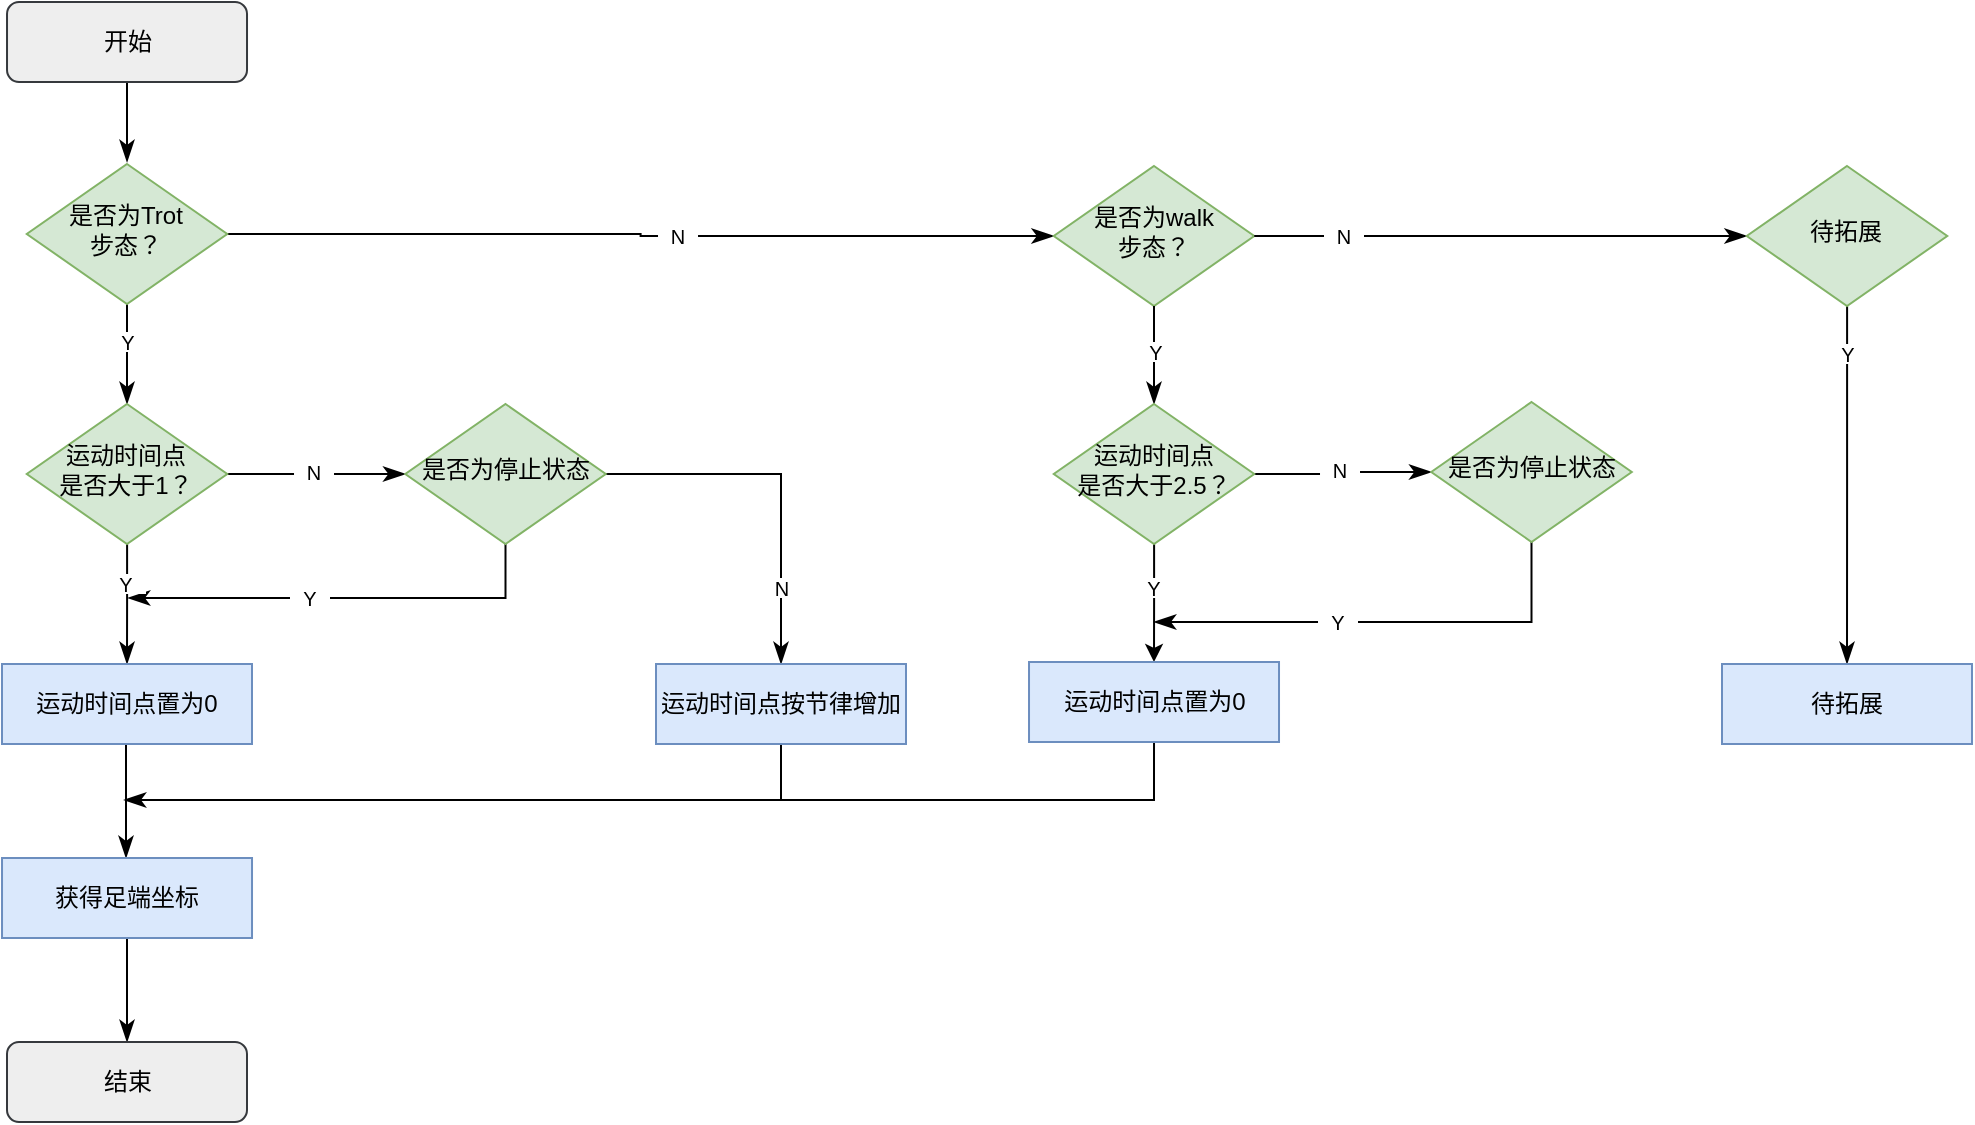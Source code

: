 <mxfile version="22.1.11" type="github">
  <diagram id="C5RBs43oDa-KdzZeNtuy" name="Page-1">
    <mxGraphModel dx="1194" dy="639" grid="1" gridSize="1" guides="1" tooltips="1" connect="1" arrows="1" fold="1" page="1" pageScale="1" pageWidth="2339" pageHeight="3300" math="0" shadow="0">
      <root>
        <mxCell id="WIyWlLk6GJQsqaUBKTNV-0" />
        <mxCell id="WIyWlLk6GJQsqaUBKTNV-1" parent="WIyWlLk6GJQsqaUBKTNV-0" />
        <mxCell id="u2uPQxLEzmJWIRdmgsjw-0" value="" style="rounded=0;html=1;jettySize=auto;orthogonalLoop=1;fontSize=11;endArrow=classicThin;endFill=1;endSize=8;strokeWidth=1;shadow=0;labelBackgroundColor=none;edgeStyle=orthogonalEdgeStyle;movable=1;resizable=1;rotatable=1;deletable=1;editable=1;locked=0;connectable=1;" parent="WIyWlLk6GJQsqaUBKTNV-1" source="u2uPQxLEzmJWIRdmgsjw-1" edge="1">
          <mxGeometry relative="1" as="geometry">
            <mxPoint x="72.51" y="127" as="targetPoint" />
          </mxGeometry>
        </mxCell>
        <mxCell id="u2uPQxLEzmJWIRdmgsjw-1" value="开始" style="rounded=1;whiteSpace=wrap;html=1;fontSize=12;glass=0;strokeWidth=1;shadow=0;fillColor=#eeeeee;strokeColor=#36393d;" parent="WIyWlLk6GJQsqaUBKTNV-1" vertex="1">
          <mxGeometry x="12.51" y="47" width="120" height="40" as="geometry" />
        </mxCell>
        <mxCell id="u2uPQxLEzmJWIRdmgsjw-5" value="" style="rounded=0;html=1;jettySize=auto;orthogonalLoop=1;fontSize=11;endArrow=classicThin;endFill=1;endSize=8;strokeWidth=1;shadow=0;labelBackgroundColor=none;edgeStyle=orthogonalEdgeStyle;movable=1;resizable=1;rotatable=1;deletable=1;editable=1;locked=0;connectable=1;exitX=0.5;exitY=1;exitDx=0;exitDy=0;entryX=0.5;entryY=0;entryDx=0;entryDy=0;" parent="WIyWlLk6GJQsqaUBKTNV-1" edge="1" target="u2uPQxLEzmJWIRdmgsjw-53" source="u2uPQxLEzmJWIRdmgsjw-8">
          <mxGeometry relative="1" as="geometry">
            <mxPoint x="72.51" y="200" as="sourcePoint" />
            <mxPoint x="72.51" y="250" as="targetPoint" />
          </mxGeometry>
        </mxCell>
        <mxCell id="u2uPQxLEzmJWIRdmgsjw-32" value="" style="edgeStyle=orthogonalEdgeStyle;rounded=0;orthogonalLoop=1;jettySize=auto;html=1;entryX=0;entryY=0.5;entryDx=0;entryDy=0;endArrow=classicThin;endFill=1;endSize=8;" parent="WIyWlLk6GJQsqaUBKTNV-1" source="u2uPQxLEzmJWIRdmgsjw-8" target="u2uPQxLEzmJWIRdmgsjw-40" edge="1">
          <mxGeometry relative="1" as="geometry">
            <mxPoint x="561" y="163" as="targetPoint" />
          </mxGeometry>
        </mxCell>
        <mxCell id="u2uPQxLEzmJWIRdmgsjw-8" value="&lt;font style=&quot;font-size: 12px;&quot;&gt;是否为Trot&lt;br&gt;步态？&lt;/font&gt;" style="rhombus;whiteSpace=wrap;html=1;shadow=0;fontFamily=Helvetica;fontSize=12;align=center;strokeWidth=1;spacing=6;spacingTop=-4;fillColor=#d5e8d4;strokeColor=#82b366;" parent="WIyWlLk6GJQsqaUBKTNV-1" vertex="1">
          <mxGeometry x="22.38" y="128" width="100.25" height="70" as="geometry" />
        </mxCell>
        <mxCell id="u2uPQxLEzmJWIRdmgsjw-15" value="&lt;font style=&quot;font-size: 10px;&quot;&gt;N&lt;/font&gt;" style="text;html=1;strokeColor=none;fillColor=default;align=center;verticalAlign=middle;whiteSpace=wrap;rounded=0;" parent="WIyWlLk6GJQsqaUBKTNV-1" vertex="1">
          <mxGeometry x="338.01" y="159" width="20" height="10" as="geometry" />
        </mxCell>
        <mxCell id="u2uPQxLEzmJWIRdmgsjw-20" value="&lt;font style=&quot;font-size: 10px;&quot;&gt;Y&lt;/font&gt;" style="text;html=1;strokeColor=none;fillColor=default;align=center;verticalAlign=middle;whiteSpace=wrap;rounded=0;" parent="WIyWlLk6GJQsqaUBKTNV-1" vertex="1">
          <mxGeometry x="63" y="212" width="20" height="10" as="geometry" />
        </mxCell>
        <mxCell id="u2uPQxLEzmJWIRdmgsjw-40" value="&lt;font style=&quot;font-size: 12px;&quot;&gt;是否为walk&lt;br&gt;步态？&lt;/font&gt;" style="rhombus;whiteSpace=wrap;html=1;shadow=0;fontFamily=Helvetica;fontSize=12;align=center;strokeWidth=1;spacing=6;spacingTop=-4;fillColor=#d5e8d4;strokeColor=#82b366;" parent="WIyWlLk6GJQsqaUBKTNV-1" vertex="1">
          <mxGeometry x="535.88" y="129" width="100.25" height="70" as="geometry" />
        </mxCell>
        <mxCell id="u2uPQxLEzmJWIRdmgsjw-45" value="" style="edgeStyle=orthogonalEdgeStyle;rounded=0;orthogonalLoop=1;jettySize=auto;html=1;entryX=0;entryY=0.5;entryDx=0;entryDy=0;exitX=1;exitY=0.5;exitDx=0;exitDy=0;endSize=8;endArrow=classicThin;endFill=1;" parent="WIyWlLk6GJQsqaUBKTNV-1" target="u2uPQxLEzmJWIRdmgsjw-49" edge="1" source="u2uPQxLEzmJWIRdmgsjw-40">
          <mxGeometry relative="1" as="geometry">
            <mxPoint x="634" y="163" as="sourcePoint" />
            <mxPoint x="721" y="163" as="targetPoint" />
          </mxGeometry>
        </mxCell>
        <mxCell id="u2uPQxLEzmJWIRdmgsjw-46" value="&lt;font style=&quot;font-size: 10px;&quot;&gt;N&lt;/font&gt;" style="text;html=1;strokeColor=none;fillColor=default;align=center;verticalAlign=middle;whiteSpace=wrap;rounded=0;" parent="WIyWlLk6GJQsqaUBKTNV-1" vertex="1">
          <mxGeometry x="671" y="159" width="20" height="10" as="geometry" />
        </mxCell>
        <mxCell id="u2uPQxLEzmJWIRdmgsjw-52" value="" style="edgeStyle=orthogonalEdgeStyle;rounded=0;orthogonalLoop=1;jettySize=auto;html=1;endSize=8;endArrow=classicThin;endFill=1;" parent="WIyWlLk6GJQsqaUBKTNV-1" source="u2uPQxLEzmJWIRdmgsjw-49" target="u2uPQxLEzmJWIRdmgsjw-51" edge="1">
          <mxGeometry relative="1" as="geometry" />
        </mxCell>
        <mxCell id="u2uPQxLEzmJWIRdmgsjw-49" value="待拓展" style="rhombus;whiteSpace=wrap;html=1;shadow=0;fontFamily=Helvetica;fontSize=12;align=center;strokeWidth=1;spacing=6;spacingTop=-4;fillColor=#d5e8d4;strokeColor=#82b366;" parent="WIyWlLk6GJQsqaUBKTNV-1" vertex="1">
          <mxGeometry x="882.38" y="129" width="100.25" height="70" as="geometry" />
        </mxCell>
        <mxCell id="u2uPQxLEzmJWIRdmgsjw-51" value="待拓展" style="rounded=0;whiteSpace=wrap;html=1;fillColor=#dae8fc;strokeColor=#6c8ebf;" parent="WIyWlLk6GJQsqaUBKTNV-1" vertex="1">
          <mxGeometry x="870.0" y="378" width="125" height="40" as="geometry" />
        </mxCell>
        <mxCell id="u2uPQxLEzmJWIRdmgsjw-55" value="" style="edgeStyle=orthogonalEdgeStyle;rounded=0;orthogonalLoop=1;jettySize=auto;html=1;endArrow=classicThin;endFill=1;endSize=8;" parent="WIyWlLk6GJQsqaUBKTNV-1" source="u2uPQxLEzmJWIRdmgsjw-53" target="u2uPQxLEzmJWIRdmgsjw-54" edge="1">
          <mxGeometry relative="1" as="geometry" />
        </mxCell>
        <mxCell id="u2uPQxLEzmJWIRdmgsjw-58" value="" style="edgeStyle=orthogonalEdgeStyle;rounded=0;orthogonalLoop=1;jettySize=auto;html=1;endArrow=classicThin;endFill=1;endSize=8;" parent="WIyWlLk6GJQsqaUBKTNV-1" source="u2uPQxLEzmJWIRdmgsjw-53" target="u2uPQxLEzmJWIRdmgsjw-57" edge="1">
          <mxGeometry relative="1" as="geometry" />
        </mxCell>
        <mxCell id="u2uPQxLEzmJWIRdmgsjw-53" value="&lt;font style=&quot;font-size: 12px;&quot;&gt;运动时间点&lt;br&gt;是否大于1？&lt;/font&gt;" style="rhombus;whiteSpace=wrap;html=1;shadow=0;fontFamily=Helvetica;fontSize=12;align=center;strokeWidth=1;spacing=6;spacingTop=-4;fillColor=#d5e8d4;strokeColor=#82b366;" parent="WIyWlLk6GJQsqaUBKTNV-1" vertex="1">
          <mxGeometry x="22.38" y="248" width="100.25" height="70" as="geometry" />
        </mxCell>
        <mxCell id="u2uPQxLEzmJWIRdmgsjw-68" value="" style="edgeStyle=orthogonalEdgeStyle;rounded=0;orthogonalLoop=1;jettySize=auto;html=1;endSize=8;endArrow=classicThin;endFill=1;" parent="WIyWlLk6GJQsqaUBKTNV-1" source="u2uPQxLEzmJWIRdmgsjw-54" edge="1">
          <mxGeometry relative="1" as="geometry">
            <mxPoint x="72" y="475" as="targetPoint" />
          </mxGeometry>
        </mxCell>
        <mxCell id="u2uPQxLEzmJWIRdmgsjw-54" value="运动时间点置为0" style="rounded=0;whiteSpace=wrap;html=1;fillColor=#dae8fc;strokeColor=#6c8ebf;" parent="WIyWlLk6GJQsqaUBKTNV-1" vertex="1">
          <mxGeometry x="10" y="378" width="125" height="40" as="geometry" />
        </mxCell>
        <mxCell id="u2uPQxLEzmJWIRdmgsjw-61" value="" style="edgeStyle=orthogonalEdgeStyle;rounded=0;orthogonalLoop=1;jettySize=auto;html=1;endArrow=classicThin;endFill=1;endSize=8;" parent="WIyWlLk6GJQsqaUBKTNV-1" source="u2uPQxLEzmJWIRdmgsjw-57" edge="1">
          <mxGeometry relative="1" as="geometry">
            <mxPoint x="73" y="345" as="targetPoint" />
            <Array as="points">
              <mxPoint x="262" y="345" />
              <mxPoint x="74" y="345" />
            </Array>
          </mxGeometry>
        </mxCell>
        <mxCell id="u2uPQxLEzmJWIRdmgsjw-64" value="" style="edgeStyle=orthogonalEdgeStyle;rounded=0;orthogonalLoop=1;jettySize=auto;html=1;entryX=0.5;entryY=0;entryDx=0;entryDy=0;endSize=8;endArrow=classicThin;endFill=1;" parent="WIyWlLk6GJQsqaUBKTNV-1" source="u2uPQxLEzmJWIRdmgsjw-57" target="u2uPQxLEzmJWIRdmgsjw-66" edge="1">
          <mxGeometry relative="1" as="geometry">
            <mxPoint x="382.015" y="283" as="targetPoint" />
          </mxGeometry>
        </mxCell>
        <mxCell id="u2uPQxLEzmJWIRdmgsjw-57" value="是否为停止状态" style="rhombus;whiteSpace=wrap;html=1;shadow=0;fontFamily=Helvetica;fontSize=12;align=center;strokeWidth=1;spacing=6;spacingTop=-4;fillColor=#d5e8d4;strokeColor=#82b366;" parent="WIyWlLk6GJQsqaUBKTNV-1" vertex="1">
          <mxGeometry x="211.64" y="248" width="100.25" height="70" as="geometry" />
        </mxCell>
        <mxCell id="u2uPQxLEzmJWIRdmgsjw-59" value="&lt;font style=&quot;font-size: 10px;&quot;&gt;N&lt;/font&gt;" style="text;html=1;strokeColor=none;fillColor=default;align=center;verticalAlign=middle;whiteSpace=wrap;rounded=0;" parent="WIyWlLk6GJQsqaUBKTNV-1" vertex="1">
          <mxGeometry x="156.01" y="277" width="20" height="10" as="geometry" />
        </mxCell>
        <mxCell id="u2uPQxLEzmJWIRdmgsjw-62" value="&lt;font style=&quot;font-size: 10px;&quot;&gt;Y&lt;/font&gt;" style="text;html=1;strokeColor=none;fillColor=default;align=center;verticalAlign=middle;whiteSpace=wrap;rounded=0;" parent="WIyWlLk6GJQsqaUBKTNV-1" vertex="1">
          <mxGeometry x="62.0" y="333" width="20" height="10" as="geometry" />
        </mxCell>
        <mxCell id="u2uPQxLEzmJWIRdmgsjw-65" value="&lt;font style=&quot;font-size: 10px;&quot;&gt;N&lt;/font&gt;" style="text;html=1;strokeColor=none;fillColor=default;align=center;verticalAlign=middle;whiteSpace=wrap;rounded=0;" parent="WIyWlLk6GJQsqaUBKTNV-1" vertex="1">
          <mxGeometry x="390" y="335" width="20" height="10" as="geometry" />
        </mxCell>
        <mxCell id="u2uPQxLEzmJWIRdmgsjw-70" value="" style="edgeStyle=orthogonalEdgeStyle;rounded=0;orthogonalLoop=1;jettySize=auto;html=1;exitX=0.5;exitY=1;exitDx=0;exitDy=0;endArrow=classicThin;endFill=1;endSize=8;" parent="WIyWlLk6GJQsqaUBKTNV-1" source="u2uPQxLEzmJWIRdmgsjw-66" edge="1">
          <mxGeometry relative="1" as="geometry">
            <mxPoint x="71" y="446" as="targetPoint" />
            <Array as="points">
              <mxPoint x="399" y="446" />
            </Array>
          </mxGeometry>
        </mxCell>
        <mxCell id="u2uPQxLEzmJWIRdmgsjw-66" value="运动时间点按节律增加" style="rounded=0;whiteSpace=wrap;html=1;fillColor=#dae8fc;strokeColor=#6c8ebf;" parent="WIyWlLk6GJQsqaUBKTNV-1" vertex="1">
          <mxGeometry x="337" y="378" width="125" height="40" as="geometry" />
        </mxCell>
        <mxCell id="u2uPQxLEzmJWIRdmgsjw-73" value="" style="edgeStyle=orthogonalEdgeStyle;rounded=0;orthogonalLoop=1;jettySize=auto;html=1;endSize=8;endArrow=classicThin;endFill=1;" parent="WIyWlLk6GJQsqaUBKTNV-1" source="u2uPQxLEzmJWIRdmgsjw-71" target="u2uPQxLEzmJWIRdmgsjw-72" edge="1">
          <mxGeometry relative="1" as="geometry" />
        </mxCell>
        <mxCell id="u2uPQxLEzmJWIRdmgsjw-71" value="获得足端坐标" style="rounded=0;whiteSpace=wrap;html=1;fillColor=#dae8fc;strokeColor=#6c8ebf;" parent="WIyWlLk6GJQsqaUBKTNV-1" vertex="1">
          <mxGeometry x="10.01" y="475" width="125" height="40" as="geometry" />
        </mxCell>
        <mxCell id="u2uPQxLEzmJWIRdmgsjw-72" value="结束" style="rounded=1;whiteSpace=wrap;html=1;fontSize=12;glass=0;strokeWidth=1;shadow=0;fillColor=#eeeeee;strokeColor=#36393d;" parent="WIyWlLk6GJQsqaUBKTNV-1" vertex="1">
          <mxGeometry x="12.5" y="567" width="120" height="40" as="geometry" />
        </mxCell>
        <mxCell id="u2uPQxLEzmJWIRdmgsjw-74" value="" style="rounded=0;html=1;jettySize=auto;orthogonalLoop=1;fontSize=11;endArrow=classicThin;endFill=1;endSize=8;strokeWidth=1;shadow=0;labelBackgroundColor=none;edgeStyle=orthogonalEdgeStyle;movable=1;resizable=1;rotatable=1;deletable=1;editable=1;locked=0;connectable=1;exitX=0.5;exitY=1;exitDx=0;exitDy=0;entryX=0.5;entryY=0;entryDx=0;entryDy=0;" parent="WIyWlLk6GJQsqaUBKTNV-1" edge="1" target="u2uPQxLEzmJWIRdmgsjw-79" source="u2uPQxLEzmJWIRdmgsjw-40">
          <mxGeometry relative="1" as="geometry">
            <mxPoint x="585.51" y="199" as="sourcePoint" />
            <mxPoint x="585.51" y="249" as="targetPoint" />
          </mxGeometry>
        </mxCell>
        <mxCell id="u2uPQxLEzmJWIRdmgsjw-75" value="&lt;font style=&quot;font-size: 10px;&quot;&gt;Y&lt;/font&gt;" style="text;html=1;strokeColor=none;fillColor=default;align=center;verticalAlign=middle;whiteSpace=wrap;rounded=0;" parent="WIyWlLk6GJQsqaUBKTNV-1" vertex="1">
          <mxGeometry x="577.01" y="217" width="20" height="10" as="geometry" />
        </mxCell>
        <mxCell id="u2uPQxLEzmJWIRdmgsjw-76" value="&lt;font style=&quot;font-size: 10px;&quot;&gt;Y&lt;/font&gt;" style="text;html=1;strokeColor=none;fillColor=default;align=center;verticalAlign=middle;whiteSpace=wrap;rounded=0;" parent="WIyWlLk6GJQsqaUBKTNV-1" vertex="1">
          <mxGeometry x="923" y="218" width="20" height="10" as="geometry" />
        </mxCell>
        <mxCell id="u2uPQxLEzmJWIRdmgsjw-77" value="" style="edgeStyle=orthogonalEdgeStyle;rounded=0;orthogonalLoop=1;jettySize=auto;html=1;" parent="WIyWlLk6GJQsqaUBKTNV-1" source="u2uPQxLEzmJWIRdmgsjw-79" target="u2uPQxLEzmJWIRdmgsjw-81" edge="1">
          <mxGeometry relative="1" as="geometry" />
        </mxCell>
        <mxCell id="u2uPQxLEzmJWIRdmgsjw-78" value="" style="edgeStyle=orthogonalEdgeStyle;rounded=0;orthogonalLoop=1;jettySize=auto;html=1;endArrow=classicThin;endFill=1;endSize=8;" parent="WIyWlLk6GJQsqaUBKTNV-1" source="u2uPQxLEzmJWIRdmgsjw-79" target="u2uPQxLEzmJWIRdmgsjw-85" edge="1">
          <mxGeometry relative="1" as="geometry" />
        </mxCell>
        <mxCell id="u2uPQxLEzmJWIRdmgsjw-79" value="&lt;font style=&quot;font-size: 12px;&quot;&gt;运动时间点&lt;br&gt;是否大于2.5？&lt;/font&gt;" style="rhombus;whiteSpace=wrap;html=1;shadow=0;fontFamily=Helvetica;fontSize=12;align=center;strokeWidth=1;spacing=6;spacingTop=-4;fillColor=#d5e8d4;strokeColor=#82b366;" parent="WIyWlLk6GJQsqaUBKTNV-1" vertex="1">
          <mxGeometry x="535.88" y="248" width="100.25" height="70" as="geometry" />
        </mxCell>
        <mxCell id="u2uPQxLEzmJWIRdmgsjw-80" value="" style="edgeStyle=orthogonalEdgeStyle;rounded=0;orthogonalLoop=1;jettySize=auto;html=1;endArrow=none;endFill=0;exitX=0.5;exitY=1;exitDx=0;exitDy=0;" parent="WIyWlLk6GJQsqaUBKTNV-1" source="u2uPQxLEzmJWIRdmgsjw-81" edge="1">
          <mxGeometry relative="1" as="geometry">
            <mxPoint x="398" y="446" as="targetPoint" />
            <Array as="points">
              <mxPoint x="586" y="446" />
            </Array>
          </mxGeometry>
        </mxCell>
        <mxCell id="u2uPQxLEzmJWIRdmgsjw-81" value="运动时间点置为0" style="rounded=0;whiteSpace=wrap;html=1;fillColor=#dae8fc;strokeColor=#6c8ebf;" parent="WIyWlLk6GJQsqaUBKTNV-1" vertex="1">
          <mxGeometry x="523.51" y="377" width="125" height="40" as="geometry" />
        </mxCell>
        <mxCell id="u2uPQxLEzmJWIRdmgsjw-82" value="&lt;font style=&quot;font-size: 10px;&quot;&gt;Y&lt;/font&gt;" style="text;html=1;strokeColor=none;fillColor=default;align=center;verticalAlign=middle;whiteSpace=wrap;rounded=0;" parent="WIyWlLk6GJQsqaUBKTNV-1" vertex="1">
          <mxGeometry x="576" y="335" width="20" height="10" as="geometry" />
        </mxCell>
        <mxCell id="u2uPQxLEzmJWIRdmgsjw-83" value="" style="edgeStyle=orthogonalEdgeStyle;rounded=0;orthogonalLoop=1;jettySize=auto;html=1;endArrow=classicThin;endFill=1;endSize=8;" parent="WIyWlLk6GJQsqaUBKTNV-1" source="u2uPQxLEzmJWIRdmgsjw-85" edge="1">
          <mxGeometry relative="1" as="geometry">
            <mxPoint x="586" y="357" as="targetPoint" />
            <Array as="points">
              <mxPoint x="775.01" y="357" />
            </Array>
          </mxGeometry>
        </mxCell>
        <mxCell id="u2uPQxLEzmJWIRdmgsjw-85" value="是否为停止状态" style="rhombus;whiteSpace=wrap;html=1;shadow=0;fontFamily=Helvetica;fontSize=12;align=center;strokeWidth=1;spacing=6;spacingTop=-4;fillColor=#d5e8d4;strokeColor=#82b366;" parent="WIyWlLk6GJQsqaUBKTNV-1" vertex="1">
          <mxGeometry x="724.64" y="247" width="100.25" height="70" as="geometry" />
        </mxCell>
        <mxCell id="u2uPQxLEzmJWIRdmgsjw-86" value="&lt;font style=&quot;font-size: 10px;&quot;&gt;N&lt;/font&gt;" style="text;html=1;strokeColor=none;fillColor=default;align=center;verticalAlign=middle;whiteSpace=wrap;rounded=0;" parent="WIyWlLk6GJQsqaUBKTNV-1" vertex="1">
          <mxGeometry x="669.01" y="276" width="20" height="10" as="geometry" />
        </mxCell>
        <mxCell id="u2uPQxLEzmJWIRdmgsjw-87" value="&lt;font style=&quot;font-size: 10px;&quot;&gt;Y&lt;/font&gt;" style="text;html=1;strokeColor=none;fillColor=default;align=center;verticalAlign=middle;whiteSpace=wrap;rounded=0;" parent="WIyWlLk6GJQsqaUBKTNV-1" vertex="1">
          <mxGeometry x="668.01" y="352" width="20" height="10" as="geometry" />
        </mxCell>
        <mxCell id="bipDlKxJ-qfAYTKsooVI-2" value="&lt;font style=&quot;font-size: 10px;&quot;&gt;Y&lt;/font&gt;" style="text;html=1;strokeColor=none;fillColor=default;align=center;verticalAlign=middle;whiteSpace=wrap;rounded=0;" parent="WIyWlLk6GJQsqaUBKTNV-1" vertex="1">
          <mxGeometry x="154" y="340" width="20" height="10" as="geometry" />
        </mxCell>
      </root>
    </mxGraphModel>
  </diagram>
</mxfile>
